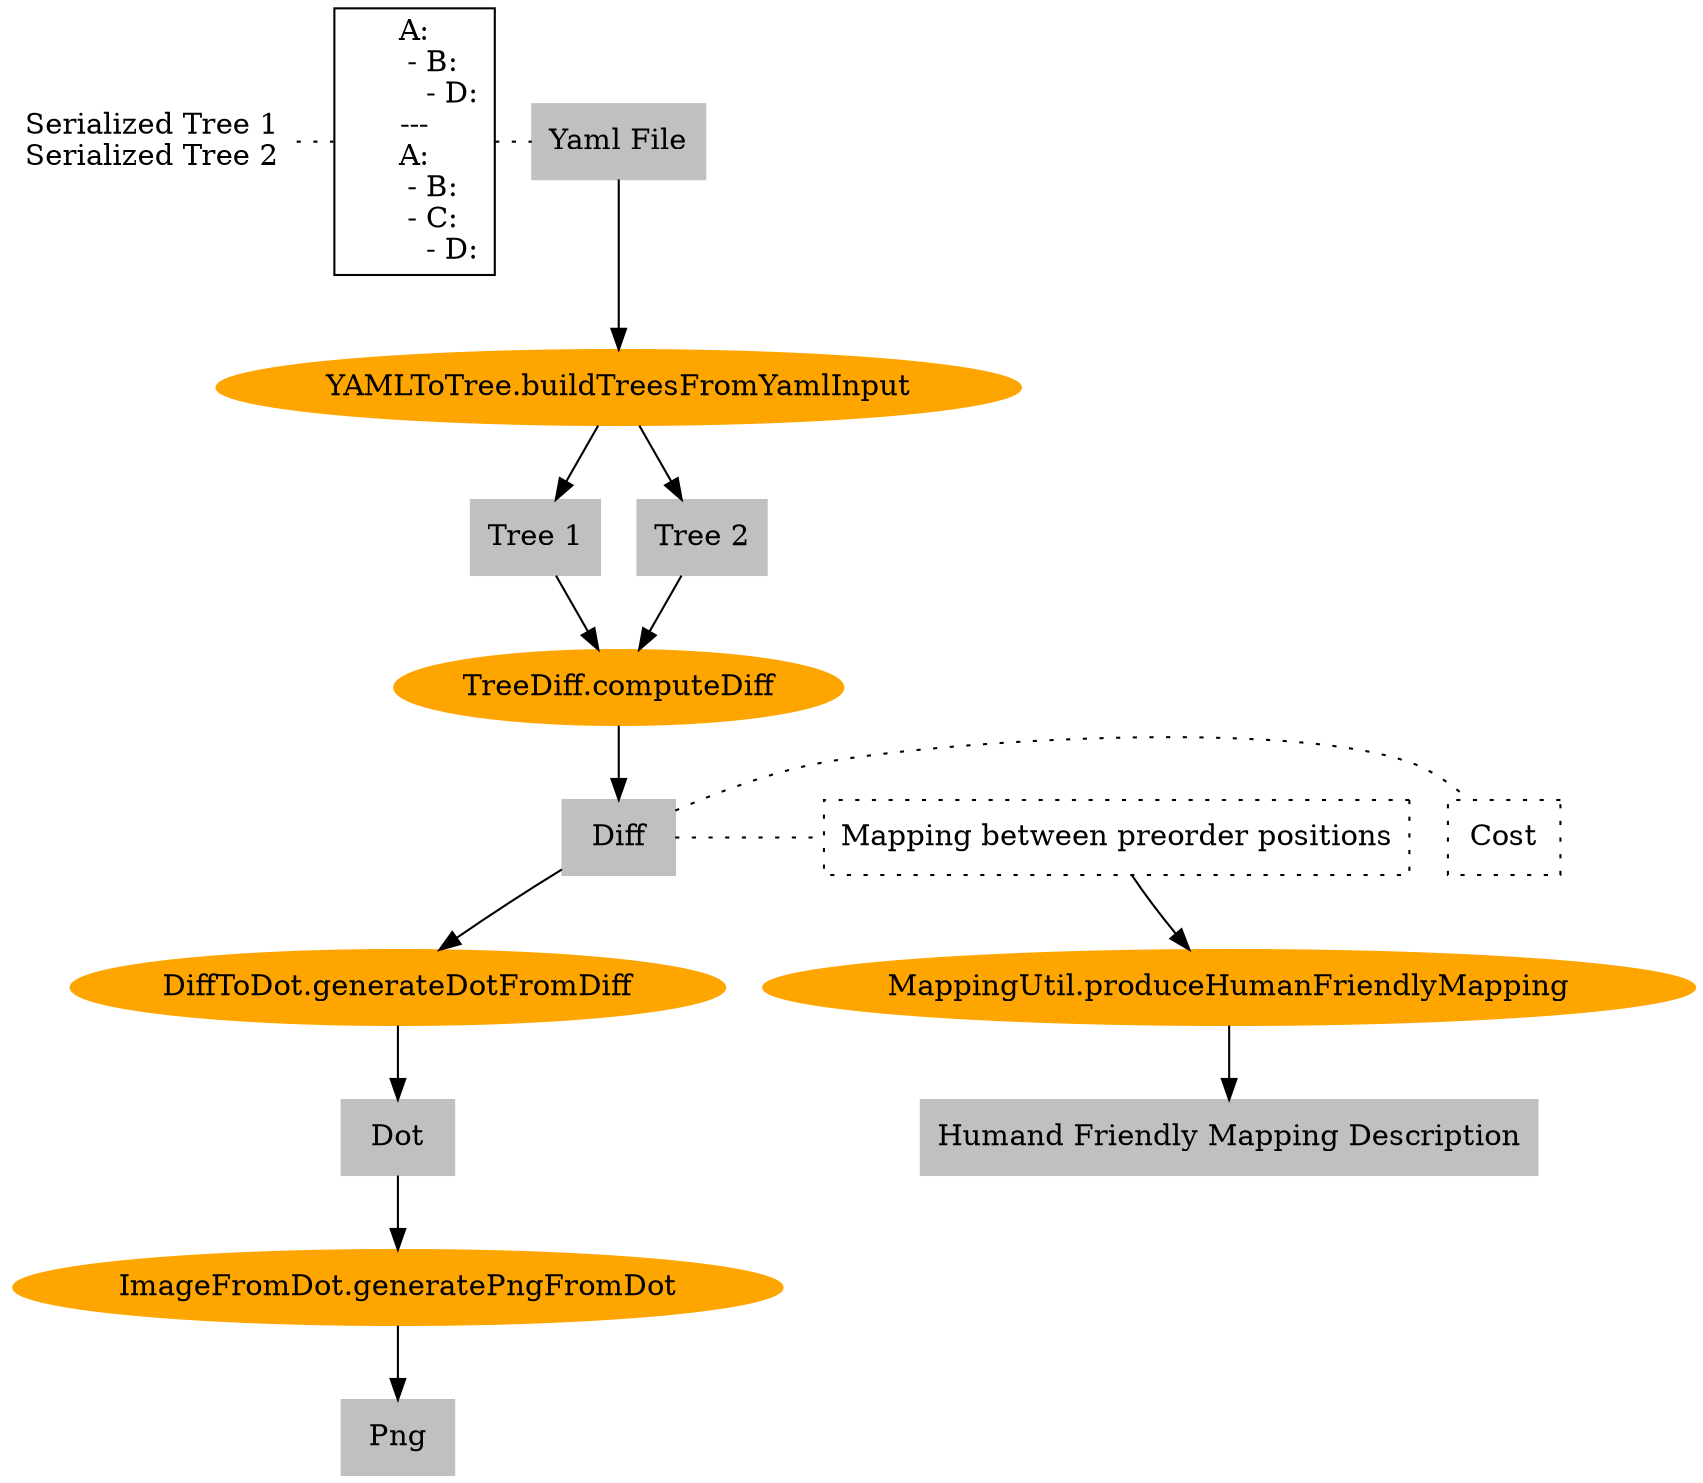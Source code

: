digraph G {
  "YamlContentLabel" [label="Serialized Tree 1\nSerialized Tree 2" shape=plaintext];
  "Yaml File" [shape=box color=gray style=filled];
  "YamlContent" [label="A:\n    - B:\n        - D:\n---\nA:\n    - B:\n    - C:\n        - D:" shape=box];
  { rank=same; "Yaml File" "YamlContent" "YamlContentLabel" }
  "Tree 1" [shape=box color=gray style=filled];
  "Tree 2" [shape=box color=gray style=filled];
  "Diff" [group=g1 shape=box color=gray style=filled];
  "Dot" [shape=box color=gray style=filled];
  "Png" [shape=box color=gray style=filled];
  "Humand Friendly Mapping Description" [shape=box color=gray style=filled];
  "Cost" [shape=box style=dotted];
  "Mapping between preorder positions" [group=g3 shape=box style=dotted];

  "YAMLToTree.buildTreesFromYamlInput" [color=orange style=filled];
  "TreeDiff.computeDiff" [color=orange style=filled];
  "DiffToDot.generateDotFromDiff" [group=g2 color=orange style=filled];
  "ImageFromDot.generatePngFromDot" [color=orange style=filled];
  "MappingUtil.produceHumanFriendlyMapping" [group=g4 color=orange style=filled];
  { rank=same; "DiffToDot.generateDotFromDiff" "MappingUtil.produceHumanFriendlyMapping" };
  { rank=same; "Diff" "Mapping between preorder positions" "Cost"};

  "YamlContentLabel" -> "YamlContent" [style=dotted arrowhead=none];
  "YamlContent" -> "Yaml File" [style=dotted arrowhead=none];

  "Yaml File" -> "YAMLToTree.buildTreesFromYamlInput";
  "YAMLToTree.buildTreesFromYamlInput" -> "Tree 1";
  "YAMLToTree.buildTreesFromYamlInput" -> "Tree 2";
  "Tree 1" -> "TreeDiff.computeDiff";
  "Tree 2" -> "TreeDiff.computeDiff";
  "TreeDiff.computeDiff" -> "Diff";
  "Diff" -> "Cost" [style=dotted arrowhead=none];
  "Diff" -> "Mapping between preorder positions" [style=dotted arrowhead=none];

  "Mapping between preorder positions" -> "MappingUtil.produceHumanFriendlyMapping";
  "MappingUtil.produceHumanFriendlyMapping" -> "Humand Friendly Mapping Description";

  "Diff" -> "DiffToDot.generateDotFromDiff";
  "DiffToDot.generateDotFromDiff" -> "Dot";
  "Dot" -> "ImageFromDot.generatePngFromDot";
  "ImageFromDot.generatePngFromDot" -> "Png";

  edge[style=invis];
  "Diff" -> "DiffToDot.generateDotFromDiff";
  "Mapping between preorder positions" -> "MappingUtil.produceHumanFriendlyMapping";
}
